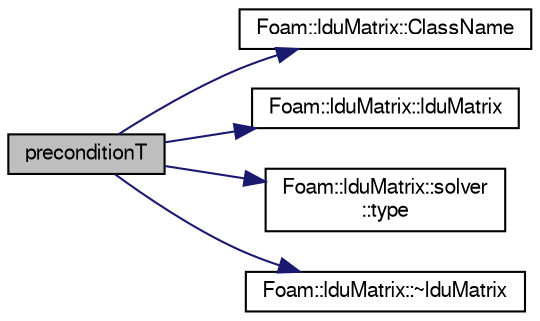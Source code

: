 digraph "preconditionT"
{
  bgcolor="transparent";
  edge [fontname="FreeSans",fontsize="10",labelfontname="FreeSans",labelfontsize="10"];
  node [fontname="FreeSans",fontsize="10",shape=record];
  rankdir="LR";
  Node1076 [label="preconditionT",height=0.2,width=0.4,color="black", fillcolor="grey75", style="filled", fontcolor="black"];
  Node1076 -> Node1077 [color="midnightblue",fontsize="10",style="solid",fontname="FreeSans"];
  Node1077 [label="Foam::lduMatrix::ClassName",height=0.2,width=0.4,color="black",URL="$a26882.html#a34764ed3917c6d1bb92129403b7ac86f"];
  Node1076 -> Node1078 [color="midnightblue",fontsize="10",style="solid",fontname="FreeSans"];
  Node1078 [label="Foam::lduMatrix::lduMatrix",height=0.2,width=0.4,color="black",URL="$a26882.html#aada51ad394c6d4e064ba5689c93a05aa",tooltip="Construct given an LDU addressed mesh. "];
  Node1076 -> Node1079 [color="midnightblue",fontsize="10",style="solid",fontname="FreeSans"];
  Node1079 [label="Foam::lduMatrix::solver\l::type",height=0.2,width=0.4,color="black",URL="$a26886.html#a116f50bec7e5649751b6478270a9ee5f",tooltip="Runtime type information. "];
  Node1076 -> Node1080 [color="midnightblue",fontsize="10",style="solid",fontname="FreeSans"];
  Node1080 [label="Foam::lduMatrix::~lduMatrix",height=0.2,width=0.4,color="black",URL="$a26882.html#a82c9597167461a286d294e1d95f8544f",tooltip="Destructor. "];
}
